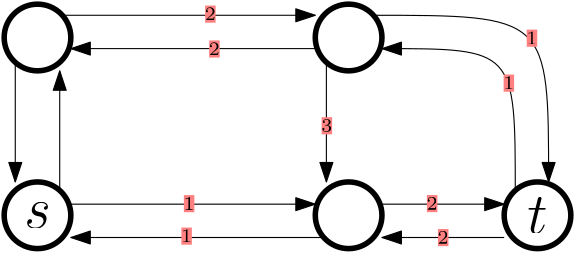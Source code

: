 <?xml version="1.0"?>
<!DOCTYPE ipe SYSTEM "ipe.dtd">
<ipe version="70218" creator="Ipe 7.2.28">
<info created="D:20240522120708" modified="D:20240522121635"/>
<ipestyle name="basic">
<symbol name="arrow/arc(spx)">
<path stroke="sym-stroke" fill="sym-stroke" pen="sym-pen">
0 0 m
-1 0.333 l
-1 -0.333 l
h
</path>
</symbol>
<symbol name="arrow/farc(spx)">
<path stroke="sym-stroke" fill="white" pen="sym-pen">
0 0 m
-1 0.333 l
-1 -0.333 l
h
</path>
</symbol>
<symbol name="arrow/ptarc(spx)">
<path stroke="sym-stroke" fill="sym-stroke" pen="sym-pen">
0 0 m
-1 0.333 l
-0.8 0 l
-1 -0.333 l
h
</path>
</symbol>
<symbol name="arrow/fptarc(spx)">
<path stroke="sym-stroke" fill="white" pen="sym-pen">
0 0 m
-1 0.333 l
-0.8 0 l
-1 -0.333 l
h
</path>
</symbol>
<symbol name="mark/circle(sx)" transformations="translations">
<path fill="sym-stroke">
0.6 0 0 0.6 0 0 e
0.4 0 0 0.4 0 0 e
</path>
</symbol>
<symbol name="mark/disk(sx)" transformations="translations">
<path fill="sym-stroke">
0.6 0 0 0.6 0 0 e
</path>
</symbol>
<symbol name="mark/fdisk(sfx)" transformations="translations">
<group>
<path fill="sym-fill">
0.5 0 0 0.5 0 0 e
</path>
<path fill="sym-stroke" fillrule="eofill">
0.6 0 0 0.6 0 0 e
0.4 0 0 0.4 0 0 e
</path>
</group>
</symbol>
<symbol name="mark/box(sx)" transformations="translations">
<path fill="sym-stroke" fillrule="eofill">
-0.6 -0.6 m
0.6 -0.6 l
0.6 0.6 l
-0.6 0.6 l
h
-0.4 -0.4 m
0.4 -0.4 l
0.4 0.4 l
-0.4 0.4 l
h
</path>
</symbol>
<symbol name="mark/square(sx)" transformations="translations">
<path fill="sym-stroke">
-0.6 -0.6 m
0.6 -0.6 l
0.6 0.6 l
-0.6 0.6 l
h
</path>
</symbol>
<symbol name="mark/fsquare(sfx)" transformations="translations">
<group>
<path fill="sym-fill">
-0.5 -0.5 m
0.5 -0.5 l
0.5 0.5 l
-0.5 0.5 l
h
</path>
<path fill="sym-stroke" fillrule="eofill">
-0.6 -0.6 m
0.6 -0.6 l
0.6 0.6 l
-0.6 0.6 l
h
-0.4 -0.4 m
0.4 -0.4 l
0.4 0.4 l
-0.4 0.4 l
h
</path>
</group>
</symbol>
<symbol name="mark/cross(sx)" transformations="translations">
<group>
<path fill="sym-stroke">
-0.43 -0.57 m
0.57 0.43 l
0.43 0.57 l
-0.57 -0.43 l
h
</path>
<path fill="sym-stroke">
-0.43 0.57 m
0.57 -0.43 l
0.43 -0.57 l
-0.57 0.43 l
h
</path>
</group>
</symbol>
<symbol name="arrow/fnormal(spx)">
<path stroke="sym-stroke" fill="white" pen="sym-pen">
0 0 m
-1 0.333 l
-1 -0.333 l
h
</path>
</symbol>
<symbol name="arrow/pointed(spx)">
<path stroke="sym-stroke" fill="sym-stroke" pen="sym-pen">
0 0 m
-1 0.333 l
-0.8 0 l
-1 -0.333 l
h
</path>
</symbol>
<symbol name="arrow/fpointed(spx)">
<path stroke="sym-stroke" fill="white" pen="sym-pen">
0 0 m
-1 0.333 l
-0.8 0 l
-1 -0.333 l
h
</path>
</symbol>
<symbol name="arrow/linear(spx)">
<path stroke="sym-stroke" pen="sym-pen">
-1 0.333 m
0 0 l
-1 -0.333 l
</path>
</symbol>
<symbol name="arrow/fdouble(spx)">
<path stroke="sym-stroke" fill="white" pen="sym-pen">
0 0 m
-1 0.333 l
-1 -0.333 l
h
-1 0 m
-2 0.333 l
-2 -0.333 l
h
</path>
</symbol>
<symbol name="arrow/double(spx)">
<path stroke="sym-stroke" fill="sym-stroke" pen="sym-pen">
0 0 m
-1 0.333 l
-1 -0.333 l
h
-1 0 m
-2 0.333 l
-2 -0.333 l
h
</path>
</symbol>
<symbol name="arrow/mid-normal(spx)">
<path stroke="sym-stroke" fill="sym-stroke" pen="sym-pen">
0.5 0 m
-0.5 0.333 l
-0.5 -0.333 l
h
</path>
</symbol>
<symbol name="arrow/mid-fnormal(spx)">
<path stroke="sym-stroke" fill="white" pen="sym-pen">
0.5 0 m
-0.5 0.333 l
-0.5 -0.333 l
h
</path>
</symbol>
<symbol name="arrow/mid-pointed(spx)">
<path stroke="sym-stroke" fill="sym-stroke" pen="sym-pen">
0.5 0 m
-0.5 0.333 l
-0.3 0 l
-0.5 -0.333 l
h
</path>
</symbol>
<symbol name="arrow/mid-fpointed(spx)">
<path stroke="sym-stroke" fill="white" pen="sym-pen">
0.5 0 m
-0.5 0.333 l
-0.3 0 l
-0.5 -0.333 l
h
</path>
</symbol>
<symbol name="arrow/mid-double(spx)">
<path stroke="sym-stroke" fill="sym-stroke" pen="sym-pen">
1 0 m
0 0.333 l
0 -0.333 l
h
0 0 m
-1 0.333 l
-1 -0.333 l
h
</path>
</symbol>
<symbol name="arrow/mid-fdouble(spx)">
<path stroke="sym-stroke" fill="white" pen="sym-pen">
1 0 m
0 0.333 l
0 -0.333 l
h
0 0 m
-1 0.333 l
-1 -0.333 l
h
</path>
</symbol>
<anglesize name="22.5 deg" value="22.5"/>
<anglesize name="30 deg" value="30"/>
<anglesize name="45 deg" value="45"/>
<anglesize name="60 deg" value="60"/>
<anglesize name="90 deg" value="90"/>
<arrowsize name="large" value="10"/>
<arrowsize name="small" value="5"/>
<arrowsize name="tiny" value="3"/>
<color name="blue" value="0 0 1"/>
<color name="brown" value="0.647 0.165 0.165"/>
<color name="darkblue" value="0 0 0.545"/>
<color name="darkcyan" value="0 0.545 0.545"/>
<color name="darkgray" value="0.663"/>
<color name="darkgreen" value="0 0.392 0"/>
<color name="darkmagenta" value="0.545 0 0.545"/>
<color name="darkorange" value="1 0.549 0"/>
<color name="darkred" value="0.545 0 0"/>
<color name="gold" value="1 0.843 0"/>
<color name="gray" value="0.745"/>
<color name="green" value="0 1 0"/>
<color name="lightblue" value="0.678 0.847 0.902"/>
<color name="lightcyan" value="0.878 1 1"/>
<color name="lightgray" value="0.827"/>
<color name="lightgreen" value="0.565 0.933 0.565"/>
<color name="lightyellow" value="1 1 0.878"/>
<color name="navy" value="0 0 0.502"/>
<color name="orange" value="1 0.647 0"/>
<color name="pink" value="1 0.753 0.796"/>
<color name="purple" value="0.627 0.125 0.941"/>
<color name="red" value="1 0 0"/>
<color name="seagreen" value="0.18 0.545 0.341"/>
<color name="turquoise" value="0.251 0.878 0.816"/>
<color name="violet" value="0.933 0.51 0.933"/>
<color name="yellow" value="1 1 0"/>
<dashstyle name="dash dot dotted" value="[4 2 1 2 1 2] 0"/>
<dashstyle name="dash dotted" value="[4 2 1 2] 0"/>
<dashstyle name="dashed" value="[4] 0"/>
<dashstyle name="dotted" value="[1 3] 0"/>
<gridsize name="10 pts (~3.5 mm)" value="10"/>
<gridsize name="14 pts (~5 mm)" value="14"/>
<gridsize name="16 pts (~6 mm)" value="16"/>
<gridsize name="20 pts (~7 mm)" value="20"/>
<gridsize name="28 pts (~10 mm)" value="28"/>
<gridsize name="32 pts (~12 mm)" value="32"/>
<gridsize name="4 pts" value="4"/>
<gridsize name="56 pts (~20 mm)" value="56"/>
<gridsize name="8 pts (~3 mm)" value="8"/>
<opacity name="10%" value="0.1"/>
<opacity name="30%" value="0.3"/>
<opacity name="50%" value="0.5"/>
<opacity name="75%" value="0.75"/>
<pen name="fat" value="1.2"/>
<pen name="heavier" value="0.8"/>
<pen name="ultrafat" value="2"/>
<symbolsize name="large" value="5"/>
<symbolsize name="small" value="2"/>
<symbolsize name="tiny" value="1.1"/>
<textsize name="Huge" value="\Huge"/>
<textsize name="LARGE" value="\LARGE"/>
<textsize name="Large" value="\Large"/>
<textsize name="footnote" value="\footnotesize"/>
<textsize name="huge" value="\huge"/>
<textsize name="large" value="\large"/>
<textsize name="script" value="\scriptsize"/>
<textsize name="small" value="\small"/>
<textsize name="tiny" value="\tiny"/>
<textstyle name="center" begin="\begin{center}" end="\end{center}"/>
<textstyle name="item" begin="\begin{itemize}\item{}" end="\end{itemize}"/>
<textstyle name="itemize" begin="\begin{itemize}" end="\end{itemize}"/>
<tiling name="falling" angle="-60" step="4" width="1"/>
<tiling name="rising" angle="30" step="4" width="1"/>
</ipestyle>
<page>
<layer name="alpha"/>
<view layers="alpha" active="alpha"/>
<path layer="alpha" stroke="0" fill="1" pen="ultrafat">
12 0 0 12 136 712 e
</path>
<path matrix="1 0 0 1 0 64" stroke="0" fill="1" pen="ultrafat">
12 0 0 12 136 712 e
</path>
<path matrix="1 0 0 1 112 64" stroke="0" fill="1" pen="ultrafat">
12 0 0 12 136 712 e
</path>
<path matrix="1 0 0 1 180 0" stroke="0" fill="1" pen="ultrafat">
12 0 0 12 136 712 e
</path>
<path matrix="1 0 0 1 112 0" stroke="0" fill="1" pen="ultrafat">
12 0 0 12 136 712 e
</path>
<path stroke="0" fill="1" arrow="normal/normal">
144 784 m
236 784 l
</path>
<path stroke="0" fill="1" arrow="normal/normal">
236 772 m
148 772 l
</path>
<path stroke="0" fill="1" arrow="normal/normal">
240 768 m
240 724 l
</path>
<path stroke="0" fill="1" arrow="normal/normal">
260 716 m
304 716 l
</path>
<path stroke="0" fill="1" arrow="normal/normal">
304 704 m
260 704 l
</path>
<path stroke="0" fill="1" arrow="normal/normal">
240 704 m
148 704 l
</path>
<path stroke="0" fill="1" arrow="normal/normal">
148 716 m
236 716 l
</path>
<path stroke="0" arrow="normal/normal">
256 784 m
320 784
320 784
320 724 c
</path>
<path stroke="0" arrow="normal/normal">
308 720 m
308 772
308 772
260 772 c
</path>
<text transformations="translations" pos="136 712" stroke="0" type="label" width="9.53" height="8.896" depth="0" halign="center" valign="center" size="huge" style="math">s</text>
<text matrix="1 0 0 1 180 0" transformations="translations" pos="136 712" stroke="0" type="label" width="7.306" height="12.709" depth="0" halign="center" valign="center" size="huge" style="math">t</text>
<path matrix="0.47272 0 0 0.771671 105.488 145.145" fill="1 0.502 0.502">
176 744 m
176 736 l
184 736 l
184 744 l
h
</path>
<text matrix="1 0 0 1 54.5027 4.19098" transformations="translations" pos="136 712" stroke="0" type="label" width="3.971" height="4.494" depth="0" halign="center" valign="center" size="script" style="math">1</text>
<path matrix="0.47272 0 0 0.771671 104.589 133.463" fill="1 0.502 0.502">
176 744 m
176 736 l
184 736 l
184 744 l
h
</path>
<text matrix="1 0 0 1 53.6041 -7.49132" transformations="translations" pos="136 712" stroke="0" type="label" width="3.971" height="4.494" depth="0" halign="center" valign="center" size="script" style="math">1</text>
<path matrix="0.47272 0 0 0.771671 196.967 132.93" fill="1 0.502 0.502">
176 744 m
176 736 l
184 736 l
184 744 l
h
</path>
<text matrix="1 0 0 1 145.983 -8.02382" transformations="translations" pos="136 712" stroke="0" type="label" width="3.971" height="4.494" depth="0" halign="center" valign="center" size="script" style="math">2</text>
<path matrix="0.47272 0 0 0.771671 192.974 145.177" fill="1 0.502 0.502">
176 744 m
176 736 l
184 736 l
184 744 l
h
</path>
<text matrix="1 0 0 1 141.989 4.22234" transformations="translations" pos="136 712" stroke="0" type="label" width="3.971" height="4.494" depth="0" halign="center" valign="center" size="script" style="math">2</text>
<path matrix="0.47272 0 0 0.771671 220.607 188.537" fill="1 0.502 0.502">
176 744 m
176 736 l
184 736 l
184 744 l
h
</path>
<text matrix="1 0 0 1 169.622 47.5819" transformations="translations" pos="136 712" stroke="0" type="label" width="3.971" height="4.494" depth="0" halign="center" valign="center" size="script" style="math">1</text>
<path matrix="0.47272 0 0 0.771671 228.92 204.712" fill="1 0.502 0.502">
176 744 m
176 736 l
184 736 l
184 744 l
h
</path>
<text matrix="1 0 0 1 177.935 63.7574" transformations="translations" pos="136 712" stroke="0" type="label" width="3.971" height="4.494" depth="0" halign="center" valign="center" size="script" style="math">1</text>
<path matrix="0.47272 0 0 0.771671 113.139 213.378" fill="1 0.502 0.502">
176 744 m
176 736 l
184 736 l
184 744 l
h
</path>
<text matrix="1 0 0 1 62.1545 72.4231" transformations="translations" pos="136 712" stroke="0" type="label" width="3.971" height="4.494" depth="0" halign="center" valign="center" size="script" style="math">2</text>
<path matrix="0.47272 0 0 0.771671 114.599 200.828" fill="1 0.502 0.502">
176 744 m
176 736 l
184 736 l
184 744 l
h
</path>
<text matrix="1 0 0 1 63.6138 59.873" transformations="translations" pos="136 712" stroke="0" type="label" width="3.971" height="4.494" depth="0" halign="center" valign="center" size="script" style="math">2</text>
<path matrix="0.47272 0 0 0.771671 155.083 173.186" fill="1 0.502 0.502">
176 744 m
176 736 l
184 736 l
184 744 l
h
</path>
<text matrix="1 0 0 1 104.098 32.2313" transformations="translations" pos="136 712" stroke="0" type="label" width="3.971" height="4.494" depth="0" halign="center" valign="center" size="script" style="math">3</text>
<path fill="1">
8 0 0 8 136 776 e
</path>
<path stroke="0" fill="1" arrow="normal/normal">
144 720 m
144 764 l
</path>
<path stroke="0" fill="1" arrow="normal/normal">
128 768 m
128 724 l
</path>
</page>
</ipe>
